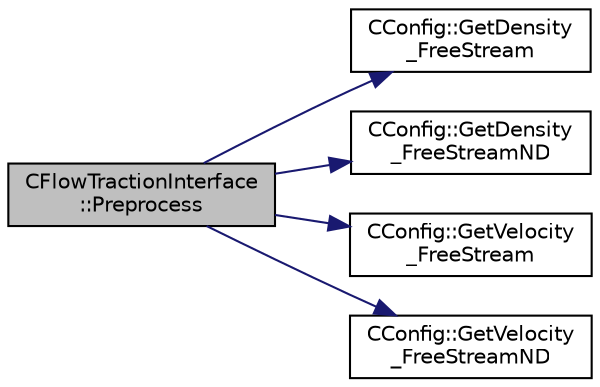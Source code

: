 digraph "CFlowTractionInterface::Preprocess"
{
 // LATEX_PDF_SIZE
  edge [fontname="Helvetica",fontsize="10",labelfontname="Helvetica",labelfontsize="10"];
  node [fontname="Helvetica",fontsize="10",shape=record];
  rankdir="LR";
  Node1 [label="CFlowTractionInterface\l::Preprocess",height=0.2,width=0.4,color="black", fillcolor="grey75", style="filled", fontcolor="black",tooltip="Sets the dimensional factor for pressure and the consistent_interpolation flag."];
  Node1 -> Node2 [color="midnightblue",fontsize="10",style="solid",fontname="Helvetica"];
  Node2 [label="CConfig::GetDensity\l_FreeStream",height=0.2,width=0.4,color="black", fillcolor="white", style="filled",URL="$classCConfig.html#a2cb974cc24ef5df2976b0725ec62400a",tooltip="Get the value of the freestream density."];
  Node1 -> Node3 [color="midnightblue",fontsize="10",style="solid",fontname="Helvetica"];
  Node3 [label="CConfig::GetDensity\l_FreeStreamND",height=0.2,width=0.4,color="black", fillcolor="white", style="filled",URL="$classCConfig.html#af30dc08c28dd72bfcedc6a5a4e224036",tooltip="Get the value of the non-dimensionalized freestream density."];
  Node1 -> Node4 [color="midnightblue",fontsize="10",style="solid",fontname="Helvetica"];
  Node4 [label="CConfig::GetVelocity\l_FreeStream",height=0.2,width=0.4,color="black", fillcolor="white", style="filled",URL="$classCConfig.html#a08a4691940f6d4fca2c8d3c9c57acc56",tooltip="Get the vector of the dimensionalized freestream velocity."];
  Node1 -> Node5 [color="midnightblue",fontsize="10",style="solid",fontname="Helvetica"];
  Node5 [label="CConfig::GetVelocity\l_FreeStreamND",height=0.2,width=0.4,color="black", fillcolor="white", style="filled",URL="$classCConfig.html#ae33781eb89184d511e23b7e247d21c8a",tooltip="Get the vector of the non-dimensionalized freestream velocity."];
}
